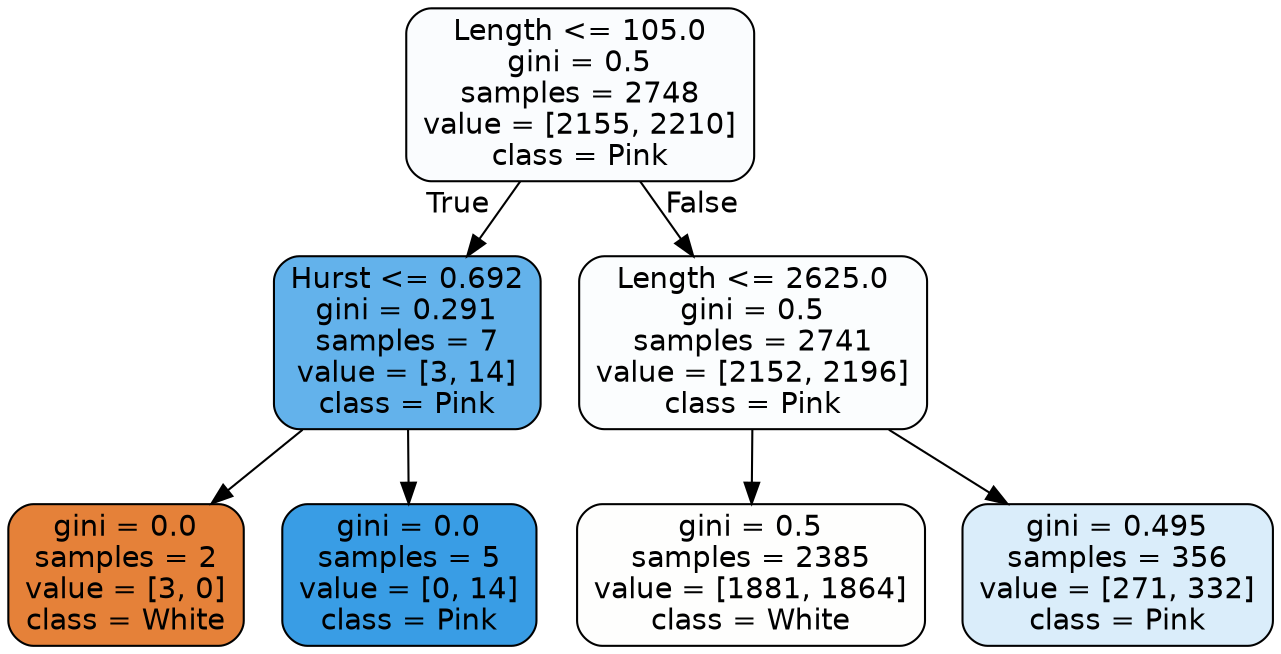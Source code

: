 digraph Tree {
node [shape=box, style="filled, rounded", color="black", fontname=helvetica] ;
edge [fontname=helvetica] ;
0 [label="Length <= 105.0\ngini = 0.5\nsamples = 2748\nvalue = [2155, 2210]\nclass = Pink", fillcolor="#399de506"] ;
1 [label="Hurst <= 0.692\ngini = 0.291\nsamples = 7\nvalue = [3, 14]\nclass = Pink", fillcolor="#399de5c8"] ;
0 -> 1 [labeldistance=2.5, labelangle=45, headlabel="True"] ;
2 [label="gini = 0.0\nsamples = 2\nvalue = [3, 0]\nclass = White", fillcolor="#e58139ff"] ;
1 -> 2 ;
3 [label="gini = 0.0\nsamples = 5\nvalue = [0, 14]\nclass = Pink", fillcolor="#399de5ff"] ;
1 -> 3 ;
4 [label="Length <= 2625.0\ngini = 0.5\nsamples = 2741\nvalue = [2152, 2196]\nclass = Pink", fillcolor="#399de505"] ;
0 -> 4 [labeldistance=2.5, labelangle=-45, headlabel="False"] ;
5 [label="gini = 0.5\nsamples = 2385\nvalue = [1881, 1864]\nclass = White", fillcolor="#e5813902"] ;
4 -> 5 ;
6 [label="gini = 0.495\nsamples = 356\nvalue = [271, 332]\nclass = Pink", fillcolor="#399de52f"] ;
4 -> 6 ;
}
